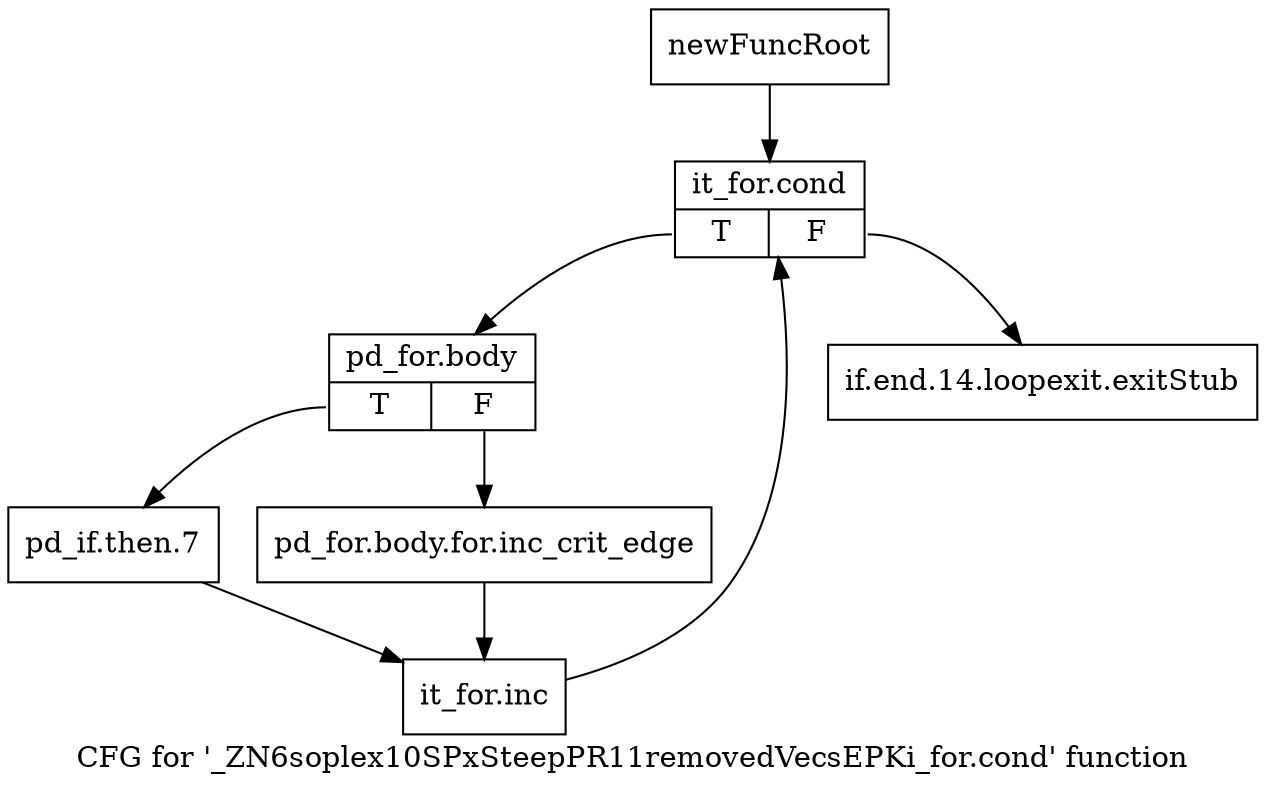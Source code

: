 digraph "CFG for '_ZN6soplex10SPxSteepPR11removedVecsEPKi_for.cond' function" {
	label="CFG for '_ZN6soplex10SPxSteepPR11removedVecsEPKi_for.cond' function";

	Node0x2f23500 [shape=record,label="{newFuncRoot}"];
	Node0x2f23500 -> Node0x2f235a0;
	Node0x2f23550 [shape=record,label="{if.end.14.loopexit.exitStub}"];
	Node0x2f235a0 [shape=record,label="{it_for.cond|{<s0>T|<s1>F}}"];
	Node0x2f235a0:s0 -> Node0x2f235f0;
	Node0x2f235a0:s1 -> Node0x2f23550;
	Node0x2f235f0 [shape=record,label="{pd_for.body|{<s0>T|<s1>F}}"];
	Node0x2f235f0:s0 -> Node0x2f23690;
	Node0x2f235f0:s1 -> Node0x2f23640;
	Node0x2f23640 [shape=record,label="{pd_for.body.for.inc_crit_edge}"];
	Node0x2f23640 -> Node0x2f236e0;
	Node0x2f23690 [shape=record,label="{pd_if.then.7}"];
	Node0x2f23690 -> Node0x2f236e0;
	Node0x2f236e0 [shape=record,label="{it_for.inc}"];
	Node0x2f236e0 -> Node0x2f235a0;
}
